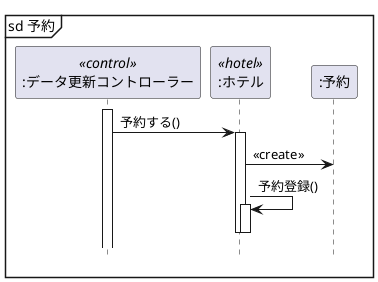 @startuml
hide footbox
mainframe sd 予約
participant ":データ更新コントローラー" as controller <<control>>
participant ":ホテル" as operation <<hotel>>
participant ":予約" as reserve

    activate controller
        controller -> operation : 予約する()
            activate operation
                operation -> reserve : <<create>>
                   
                operation -> operation : 予約登録()
                    activate operation
                    deactivate operation
            deactivate operation

@enduml